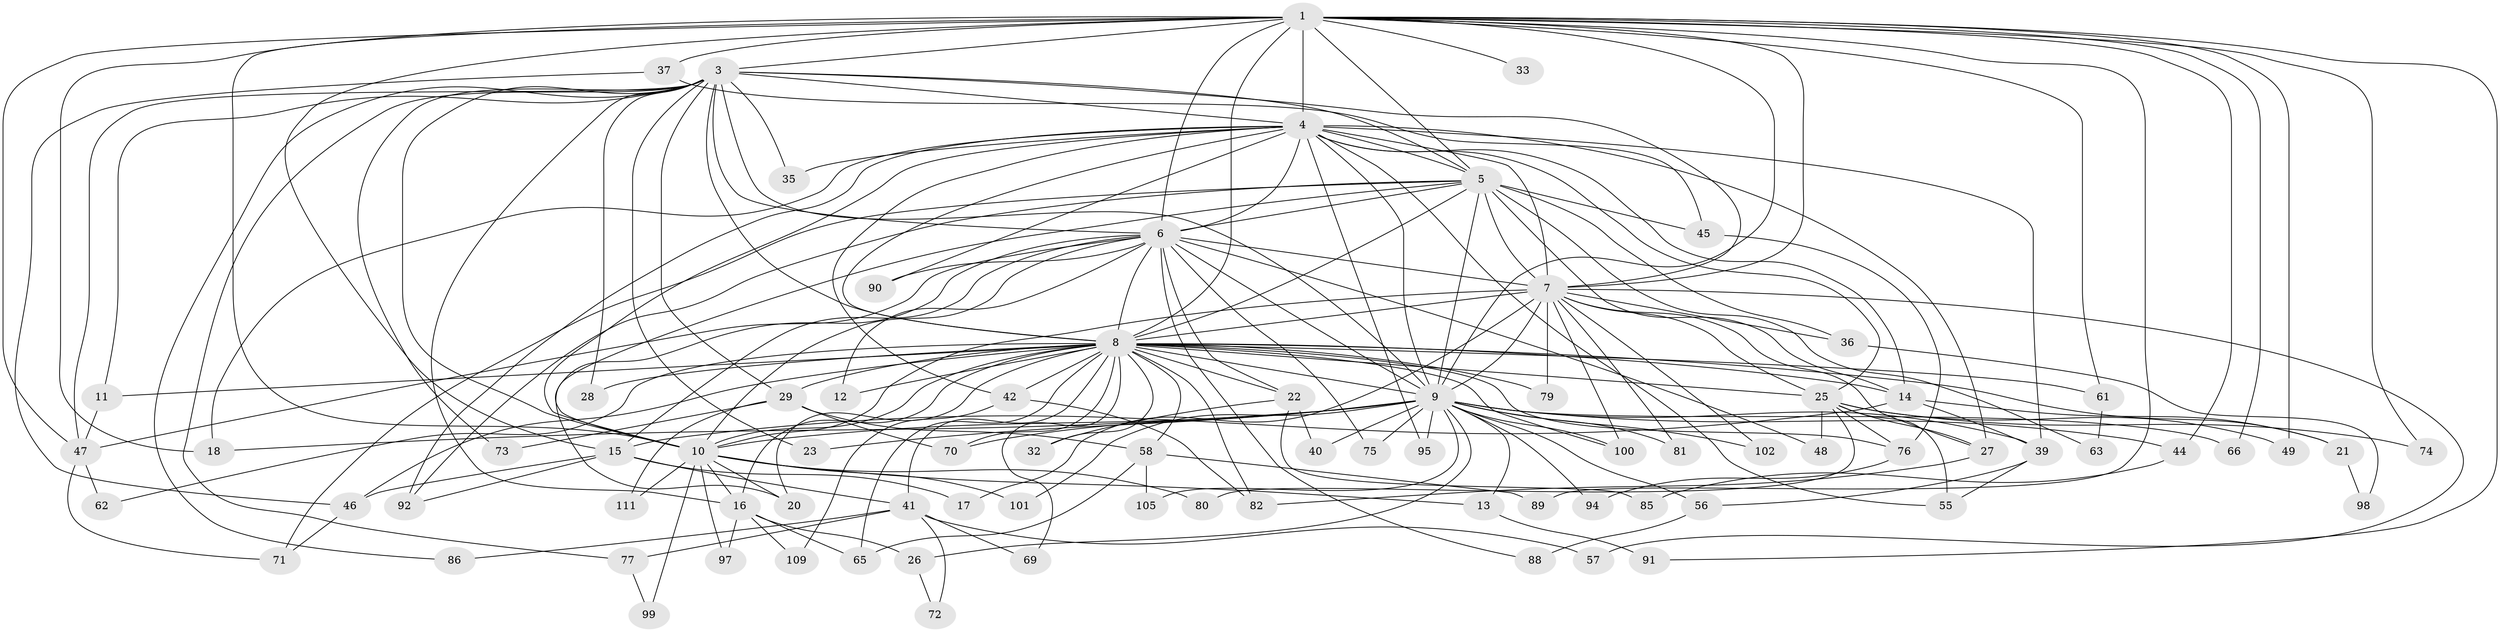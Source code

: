 // original degree distribution, {18: 0.017699115044247787, 17: 0.017699115044247787, 19: 0.017699115044247787, 22: 0.008849557522123894, 20: 0.008849557522123894, 36: 0.008849557522123894, 26: 0.008849557522123894, 3: 0.22123893805309736, 2: 0.5132743362831859, 6: 0.035398230088495575, 5: 0.04424778761061947, 4: 0.07964601769911504, 7: 0.017699115044247787}
// Generated by graph-tools (version 1.1) at 2025/11/02/27/25 16:11:04]
// undirected, 81 vertices, 197 edges
graph export_dot {
graph [start="1"]
  node [color=gray90,style=filled];
  1 [super="+2"];
  3 [super="+34"];
  4 [super="+31"];
  5 [super="+83"];
  6 [super="+64"];
  7 [super="+110"];
  8 [super="+24"];
  9 [super="+19"];
  10 [super="+51"];
  11 [super="+104"];
  12;
  13;
  14 [super="+113"];
  15 [super="+53"];
  16 [super="+52"];
  17;
  18 [super="+30"];
  20 [super="+59"];
  21;
  22;
  23;
  25 [super="+38"];
  26;
  27 [super="+60"];
  28;
  29;
  32;
  33;
  35;
  36;
  37 [super="+54"];
  39 [super="+106"];
  40 [super="+78"];
  41 [super="+67"];
  42 [super="+43"];
  44;
  45;
  46 [super="+50"];
  47 [super="+68"];
  48;
  49;
  55 [super="+107"];
  56;
  57;
  58 [super="+96"];
  61;
  62;
  63;
  65;
  66;
  69;
  70 [super="+84"];
  71 [super="+103"];
  72;
  73;
  74;
  75;
  76 [super="+112"];
  77;
  79 [super="+87"];
  80;
  81;
  82 [super="+93"];
  85;
  86;
  88;
  89;
  90;
  91;
  92 [super="+108"];
  94;
  95;
  97;
  98;
  99;
  100;
  101;
  102;
  105;
  109;
  111;
  1 -- 3 [weight=2];
  1 -- 4 [weight=2];
  1 -- 5 [weight=3];
  1 -- 6 [weight=3];
  1 -- 7 [weight=2];
  1 -- 8 [weight=2];
  1 -- 9 [weight=2];
  1 -- 10 [weight=2];
  1 -- 18;
  1 -- 33 [weight=2];
  1 -- 37 [weight=3];
  1 -- 44;
  1 -- 49;
  1 -- 61;
  1 -- 89;
  1 -- 91;
  1 -- 66;
  1 -- 74;
  1 -- 15;
  1 -- 47;
  3 -- 4 [weight=2];
  3 -- 5;
  3 -- 6;
  3 -- 7;
  3 -- 8;
  3 -- 9;
  3 -- 10;
  3 -- 11;
  3 -- 16;
  3 -- 23;
  3 -- 28;
  3 -- 29;
  3 -- 35;
  3 -- 73;
  3 -- 77;
  3 -- 86;
  3 -- 47;
  4 -- 5 [weight=2];
  4 -- 6;
  4 -- 7;
  4 -- 8;
  4 -- 9;
  4 -- 10;
  4 -- 27;
  4 -- 35;
  4 -- 39;
  4 -- 42 [weight=2];
  4 -- 55;
  4 -- 90;
  4 -- 95;
  4 -- 14;
  4 -- 25;
  4 -- 18;
  4 -- 92;
  5 -- 6;
  5 -- 7;
  5 -- 8;
  5 -- 9;
  5 -- 10;
  5 -- 14;
  5 -- 36;
  5 -- 45;
  5 -- 63;
  5 -- 71;
  5 -- 92;
  6 -- 7;
  6 -- 8 [weight=2];
  6 -- 9;
  6 -- 10;
  6 -- 12;
  6 -- 20;
  6 -- 22;
  6 -- 47;
  6 -- 48;
  6 -- 75;
  6 -- 88;
  6 -- 90;
  6 -- 15;
  7 -- 8;
  7 -- 9;
  7 -- 10;
  7 -- 17;
  7 -- 25;
  7 -- 36;
  7 -- 57;
  7 -- 79 [weight=2];
  7 -- 81;
  7 -- 102;
  7 -- 100;
  7 -- 27;
  8 -- 9 [weight=2];
  8 -- 10;
  8 -- 11;
  8 -- 12;
  8 -- 14;
  8 -- 16;
  8 -- 21;
  8 -- 22;
  8 -- 25;
  8 -- 28;
  8 -- 29;
  8 -- 32;
  8 -- 41 [weight=2];
  8 -- 42;
  8 -- 46;
  8 -- 58;
  8 -- 61;
  8 -- 62;
  8 -- 65;
  8 -- 69;
  8 -- 70;
  8 -- 76;
  8 -- 79;
  8 -- 82;
  8 -- 100;
  8 -- 20;
  9 -- 10;
  9 -- 13;
  9 -- 18;
  9 -- 23;
  9 -- 26;
  9 -- 39;
  9 -- 44;
  9 -- 56;
  9 -- 66;
  9 -- 70;
  9 -- 75;
  9 -- 81;
  9 -- 94;
  9 -- 95;
  9 -- 100;
  9 -- 102;
  9 -- 105;
  9 -- 40;
  9 -- 101;
  10 -- 13;
  10 -- 20 [weight=2];
  10 -- 80;
  10 -- 97;
  10 -- 99;
  10 -- 101;
  10 -- 111;
  10 -- 16;
  11 -- 47;
  13 -- 91;
  14 -- 15;
  14 -- 21;
  14 -- 39;
  15 -- 17;
  15 -- 41;
  15 -- 46;
  15 -- 92;
  16 -- 26;
  16 -- 97;
  16 -- 65;
  16 -- 109;
  21 -- 98;
  22 -- 32;
  22 -- 40 [weight=2];
  22 -- 85;
  25 -- 27;
  25 -- 49;
  25 -- 74;
  25 -- 80;
  25 -- 48;
  25 -- 76;
  25 -- 55;
  26 -- 72;
  27 -- 82;
  29 -- 58;
  29 -- 73;
  29 -- 111;
  29 -- 70;
  36 -- 98;
  37 -- 45;
  37 -- 46;
  39 -- 55;
  39 -- 56;
  41 -- 57;
  41 -- 69;
  41 -- 77;
  41 -- 86;
  41 -- 72;
  42 -- 109;
  42 -- 82;
  44 -- 85;
  45 -- 76;
  46 -- 71;
  47 -- 62;
  47 -- 71;
  56 -- 88;
  58 -- 89;
  58 -- 105;
  58 -- 65;
  61 -- 63;
  76 -- 94;
  77 -- 99;
}

